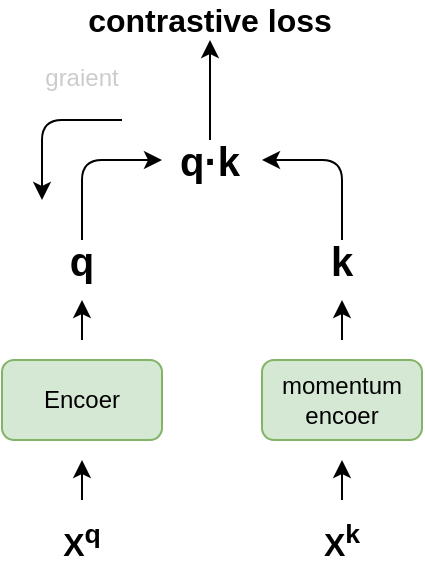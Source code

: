 <mxfile version="14.6.9" type="github">
  <diagram id="KqNUpz4bSsDNq1EWpwz9" name="第 1 页">
    <mxGraphModel dx="782" dy="551" grid="0" gridSize="10" guides="1" tooltips="1" connect="1" arrows="1" fold="1" page="1" pageScale="1" pageWidth="827" pageHeight="1169" math="0" shadow="0">
      <root>
        <mxCell id="0" />
        <mxCell id="1" parent="0" />
        <mxCell id="UDNK97W12JHsdHOpvgaN-3" value="" style="edgeStyle=orthogonalEdgeStyle;rounded=0;orthogonalLoop=1;jettySize=auto;html=1;" edge="1" parent="1">
          <mxGeometry relative="1" as="geometry">
            <mxPoint x="350" y="290" as="sourcePoint" />
            <mxPoint x="350" y="270" as="targetPoint" />
          </mxGeometry>
        </mxCell>
        <mxCell id="UDNK97W12JHsdHOpvgaN-1" value="&lt;font style=&quot;font-size: 16px&quot;&gt;&lt;b&gt;X&lt;sup&gt;q&lt;/sup&gt;&lt;/b&gt;&lt;/font&gt;" style="text;html=1;strokeColor=none;fillColor=none;align=center;verticalAlign=middle;whiteSpace=wrap;rounded=0;" vertex="1" parent="1">
          <mxGeometry x="330" y="300" width="40" height="20" as="geometry" />
        </mxCell>
        <mxCell id="UDNK97W12JHsdHOpvgaN-18" value="" style="edgeStyle=orthogonalEdgeStyle;rounded=0;orthogonalLoop=1;jettySize=auto;html=1;" edge="1" parent="1">
          <mxGeometry relative="1" as="geometry">
            <mxPoint x="350" y="210" as="sourcePoint" />
            <mxPoint x="350" y="190" as="targetPoint" />
          </mxGeometry>
        </mxCell>
        <mxCell id="UDNK97W12JHsdHOpvgaN-2" value="Encoer" style="rounded=1;whiteSpace=wrap;html=1;fillColor=#d5e8d4;strokeColor=#82b366;" vertex="1" parent="1">
          <mxGeometry x="310" y="220" width="80" height="40" as="geometry" />
        </mxCell>
        <mxCell id="UDNK97W12JHsdHOpvgaN-4" value="&lt;font style=&quot;font-size: 20px&quot;&gt;&lt;b&gt;q&lt;/b&gt;&lt;/font&gt;" style="text;html=1;strokeColor=none;fillColor=none;align=center;verticalAlign=middle;whiteSpace=wrap;rounded=0;" vertex="1" parent="1">
          <mxGeometry x="330" y="160" width="40" height="20" as="geometry" />
        </mxCell>
        <mxCell id="UDNK97W12JHsdHOpvgaN-27" value="" style="edgeStyle=orthogonalEdgeStyle;rounded=0;orthogonalLoop=1;jettySize=auto;html=1;" edge="1" parent="1" source="UDNK97W12JHsdHOpvgaN-8" target="UDNK97W12JHsdHOpvgaN-25">
          <mxGeometry relative="1" as="geometry" />
        </mxCell>
        <mxCell id="UDNK97W12JHsdHOpvgaN-8" value="&lt;font style=&quot;font-size: 20px&quot;&gt;&lt;b&gt;q·k&lt;br&gt;&lt;/b&gt;&lt;/font&gt;" style="text;html=1;strokeColor=none;fillColor=none;align=center;verticalAlign=middle;whiteSpace=wrap;rounded=0;" vertex="1" parent="1">
          <mxGeometry x="394" y="110" width="40" height="20" as="geometry" />
        </mxCell>
        <mxCell id="UDNK97W12JHsdHOpvgaN-15" value="" style="edgeStyle=segmentEdgeStyle;endArrow=classic;html=1;" edge="1" parent="1">
          <mxGeometry width="50" height="50" relative="1" as="geometry">
            <mxPoint x="370" y="100" as="sourcePoint" />
            <mxPoint x="330" y="140" as="targetPoint" />
            <Array as="points">
              <mxPoint x="330" y="100" />
            </Array>
          </mxGeometry>
        </mxCell>
        <mxCell id="UDNK97W12JHsdHOpvgaN-16" value="" style="edgeStyle=segmentEdgeStyle;endArrow=classic;html=1;" edge="1" parent="1">
          <mxGeometry width="50" height="50" relative="1" as="geometry">
            <mxPoint x="350" y="160" as="sourcePoint" />
            <mxPoint x="390" y="120" as="targetPoint" />
            <Array as="points">
              <mxPoint x="350" y="120" />
            </Array>
          </mxGeometry>
        </mxCell>
        <mxCell id="UDNK97W12JHsdHOpvgaN-17" value="&lt;font color=&quot;#CCCCCC&quot;&gt;graient&lt;/font&gt;" style="text;html=1;strokeColor=none;fillColor=none;align=center;verticalAlign=middle;whiteSpace=wrap;rounded=0;" vertex="1" parent="1">
          <mxGeometry x="330" y="69" width="40" height="20" as="geometry" />
        </mxCell>
        <mxCell id="UDNK97W12JHsdHOpvgaN-19" value="" style="edgeStyle=orthogonalEdgeStyle;rounded=0;orthogonalLoop=1;jettySize=auto;html=1;" edge="1" parent="1">
          <mxGeometry relative="1" as="geometry">
            <mxPoint x="480" y="290" as="sourcePoint" />
            <mxPoint x="480" y="270" as="targetPoint" />
          </mxGeometry>
        </mxCell>
        <mxCell id="UDNK97W12JHsdHOpvgaN-20" value="&lt;font style=&quot;font-size: 16px&quot;&gt;&lt;b&gt;X&lt;sup&gt;k&lt;/sup&gt;&lt;/b&gt;&lt;/font&gt;" style="text;html=1;strokeColor=none;fillColor=none;align=center;verticalAlign=middle;whiteSpace=wrap;rounded=0;" vertex="1" parent="1">
          <mxGeometry x="460" y="300" width="40" height="20" as="geometry" />
        </mxCell>
        <mxCell id="UDNK97W12JHsdHOpvgaN-21" value="" style="edgeStyle=orthogonalEdgeStyle;rounded=0;orthogonalLoop=1;jettySize=auto;html=1;" edge="1" parent="1">
          <mxGeometry relative="1" as="geometry">
            <mxPoint x="480" y="210" as="sourcePoint" />
            <mxPoint x="480" y="190" as="targetPoint" />
          </mxGeometry>
        </mxCell>
        <mxCell id="UDNK97W12JHsdHOpvgaN-22" value="&lt;div&gt;momentum&lt;/div&gt;&lt;div&gt;encoer&lt;br&gt;&lt;/div&gt;" style="rounded=1;whiteSpace=wrap;html=1;fillColor=#d5e8d4;strokeColor=#82b366;" vertex="1" parent="1">
          <mxGeometry x="440" y="220" width="80" height="40" as="geometry" />
        </mxCell>
        <mxCell id="UDNK97W12JHsdHOpvgaN-23" value="&lt;b&gt;&lt;font style=&quot;font-size: 20px&quot;&gt;k&lt;/font&gt;&lt;/b&gt;" style="text;html=1;strokeColor=none;fillColor=none;align=center;verticalAlign=middle;whiteSpace=wrap;rounded=0;" vertex="1" parent="1">
          <mxGeometry x="460" y="160" width="40" height="20" as="geometry" />
        </mxCell>
        <mxCell id="UDNK97W12JHsdHOpvgaN-24" value="" style="edgeStyle=segmentEdgeStyle;endArrow=classic;html=1;" edge="1" parent="1">
          <mxGeometry width="50" height="50" relative="1" as="geometry">
            <mxPoint x="480" y="160" as="sourcePoint" />
            <mxPoint x="440" y="120" as="targetPoint" />
            <Array as="points">
              <mxPoint x="480" y="120" />
            </Array>
          </mxGeometry>
        </mxCell>
        <mxCell id="UDNK97W12JHsdHOpvgaN-25" value="&lt;font style=&quot;font-size: 16px&quot;&gt;&lt;b&gt;&lt;font style=&quot;font-size: 16px&quot;&gt;contrastive loss&lt;/font&gt;&lt;/b&gt;&lt;/font&gt;" style="text;html=1;strokeColor=none;fillColor=none;align=center;verticalAlign=middle;whiteSpace=wrap;rounded=0;" vertex="1" parent="1">
          <mxGeometry x="346" y="40" width="136" height="20" as="geometry" />
        </mxCell>
      </root>
    </mxGraphModel>
  </diagram>
</mxfile>
